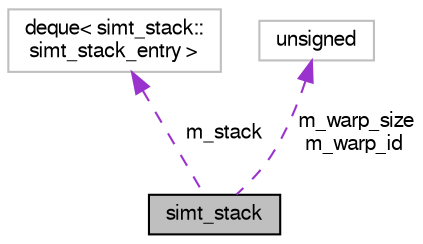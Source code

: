digraph "simt_stack"
{
  bgcolor="transparent";
  edge [fontname="FreeSans",fontsize="10",labelfontname="FreeSans",labelfontsize="10"];
  node [fontname="FreeSans",fontsize="10",shape=record];
  Node1 [label="simt_stack",height=0.2,width=0.4,color="black", fillcolor="grey75", style="filled", fontcolor="black"];
  Node2 -> Node1 [dir="back",color="darkorchid3",fontsize="10",style="dashed",label=" m_stack" ,fontname="FreeSans"];
  Node2 [label="deque\< simt_stack::\lsimt_stack_entry \>",height=0.2,width=0.4,color="grey75"];
  Node3 -> Node1 [dir="back",color="darkorchid3",fontsize="10",style="dashed",label=" m_warp_size\nm_warp_id" ,fontname="FreeSans"];
  Node3 [label="unsigned",height=0.2,width=0.4,color="grey75"];
}
